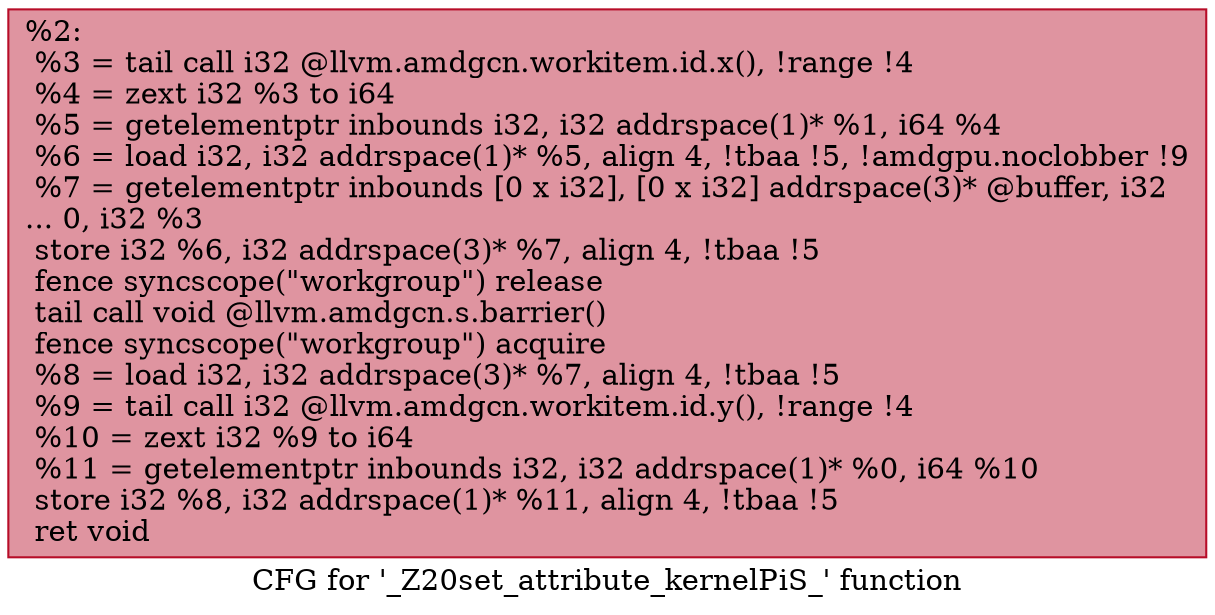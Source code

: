 digraph "CFG for '_Z20set_attribute_kernelPiS_' function" {
	label="CFG for '_Z20set_attribute_kernelPiS_' function";

	Node0x62845c0 [shape=record,color="#b70d28ff", style=filled, fillcolor="#b70d2870",label="{%2:\l  %3 = tail call i32 @llvm.amdgcn.workitem.id.x(), !range !4\l  %4 = zext i32 %3 to i64\l  %5 = getelementptr inbounds i32, i32 addrspace(1)* %1, i64 %4\l  %6 = load i32, i32 addrspace(1)* %5, align 4, !tbaa !5, !amdgpu.noclobber !9\l  %7 = getelementptr inbounds [0 x i32], [0 x i32] addrspace(3)* @buffer, i32\l... 0, i32 %3\l  store i32 %6, i32 addrspace(3)* %7, align 4, !tbaa !5\l  fence syncscope(\"workgroup\") release\l  tail call void @llvm.amdgcn.s.barrier()\l  fence syncscope(\"workgroup\") acquire\l  %8 = load i32, i32 addrspace(3)* %7, align 4, !tbaa !5\l  %9 = tail call i32 @llvm.amdgcn.workitem.id.y(), !range !4\l  %10 = zext i32 %9 to i64\l  %11 = getelementptr inbounds i32, i32 addrspace(1)* %0, i64 %10\l  store i32 %8, i32 addrspace(1)* %11, align 4, !tbaa !5\l  ret void\l}"];
}
